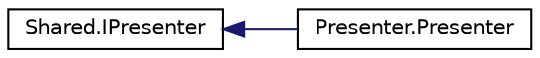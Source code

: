 digraph "Graphical Class Hierarchy"
{
 // LATEX_PDF_SIZE
  edge [fontname="Helvetica",fontsize="10",labelfontname="Helvetica",labelfontsize="10"];
  node [fontname="Helvetica",fontsize="10",shape=record];
  rankdir="LR";
  Node0 [label="Shared.IPresenter",height=0.2,width=0.4,color="black", fillcolor="white", style="filled",URL="$interface_shared_1_1_i_presenter.html",tooltip=" "];
  Node0 -> Node1 [dir="back",color="midnightblue",fontsize="10",style="solid",fontname="Helvetica"];
  Node1 [label="Presenter.Presenter",height=0.2,width=0.4,color="black", fillcolor="white", style="filled",URL="$class_presenter_1_1_presenter.html",tooltip="Presenter class - manages the presentation logic of the application"];
}
